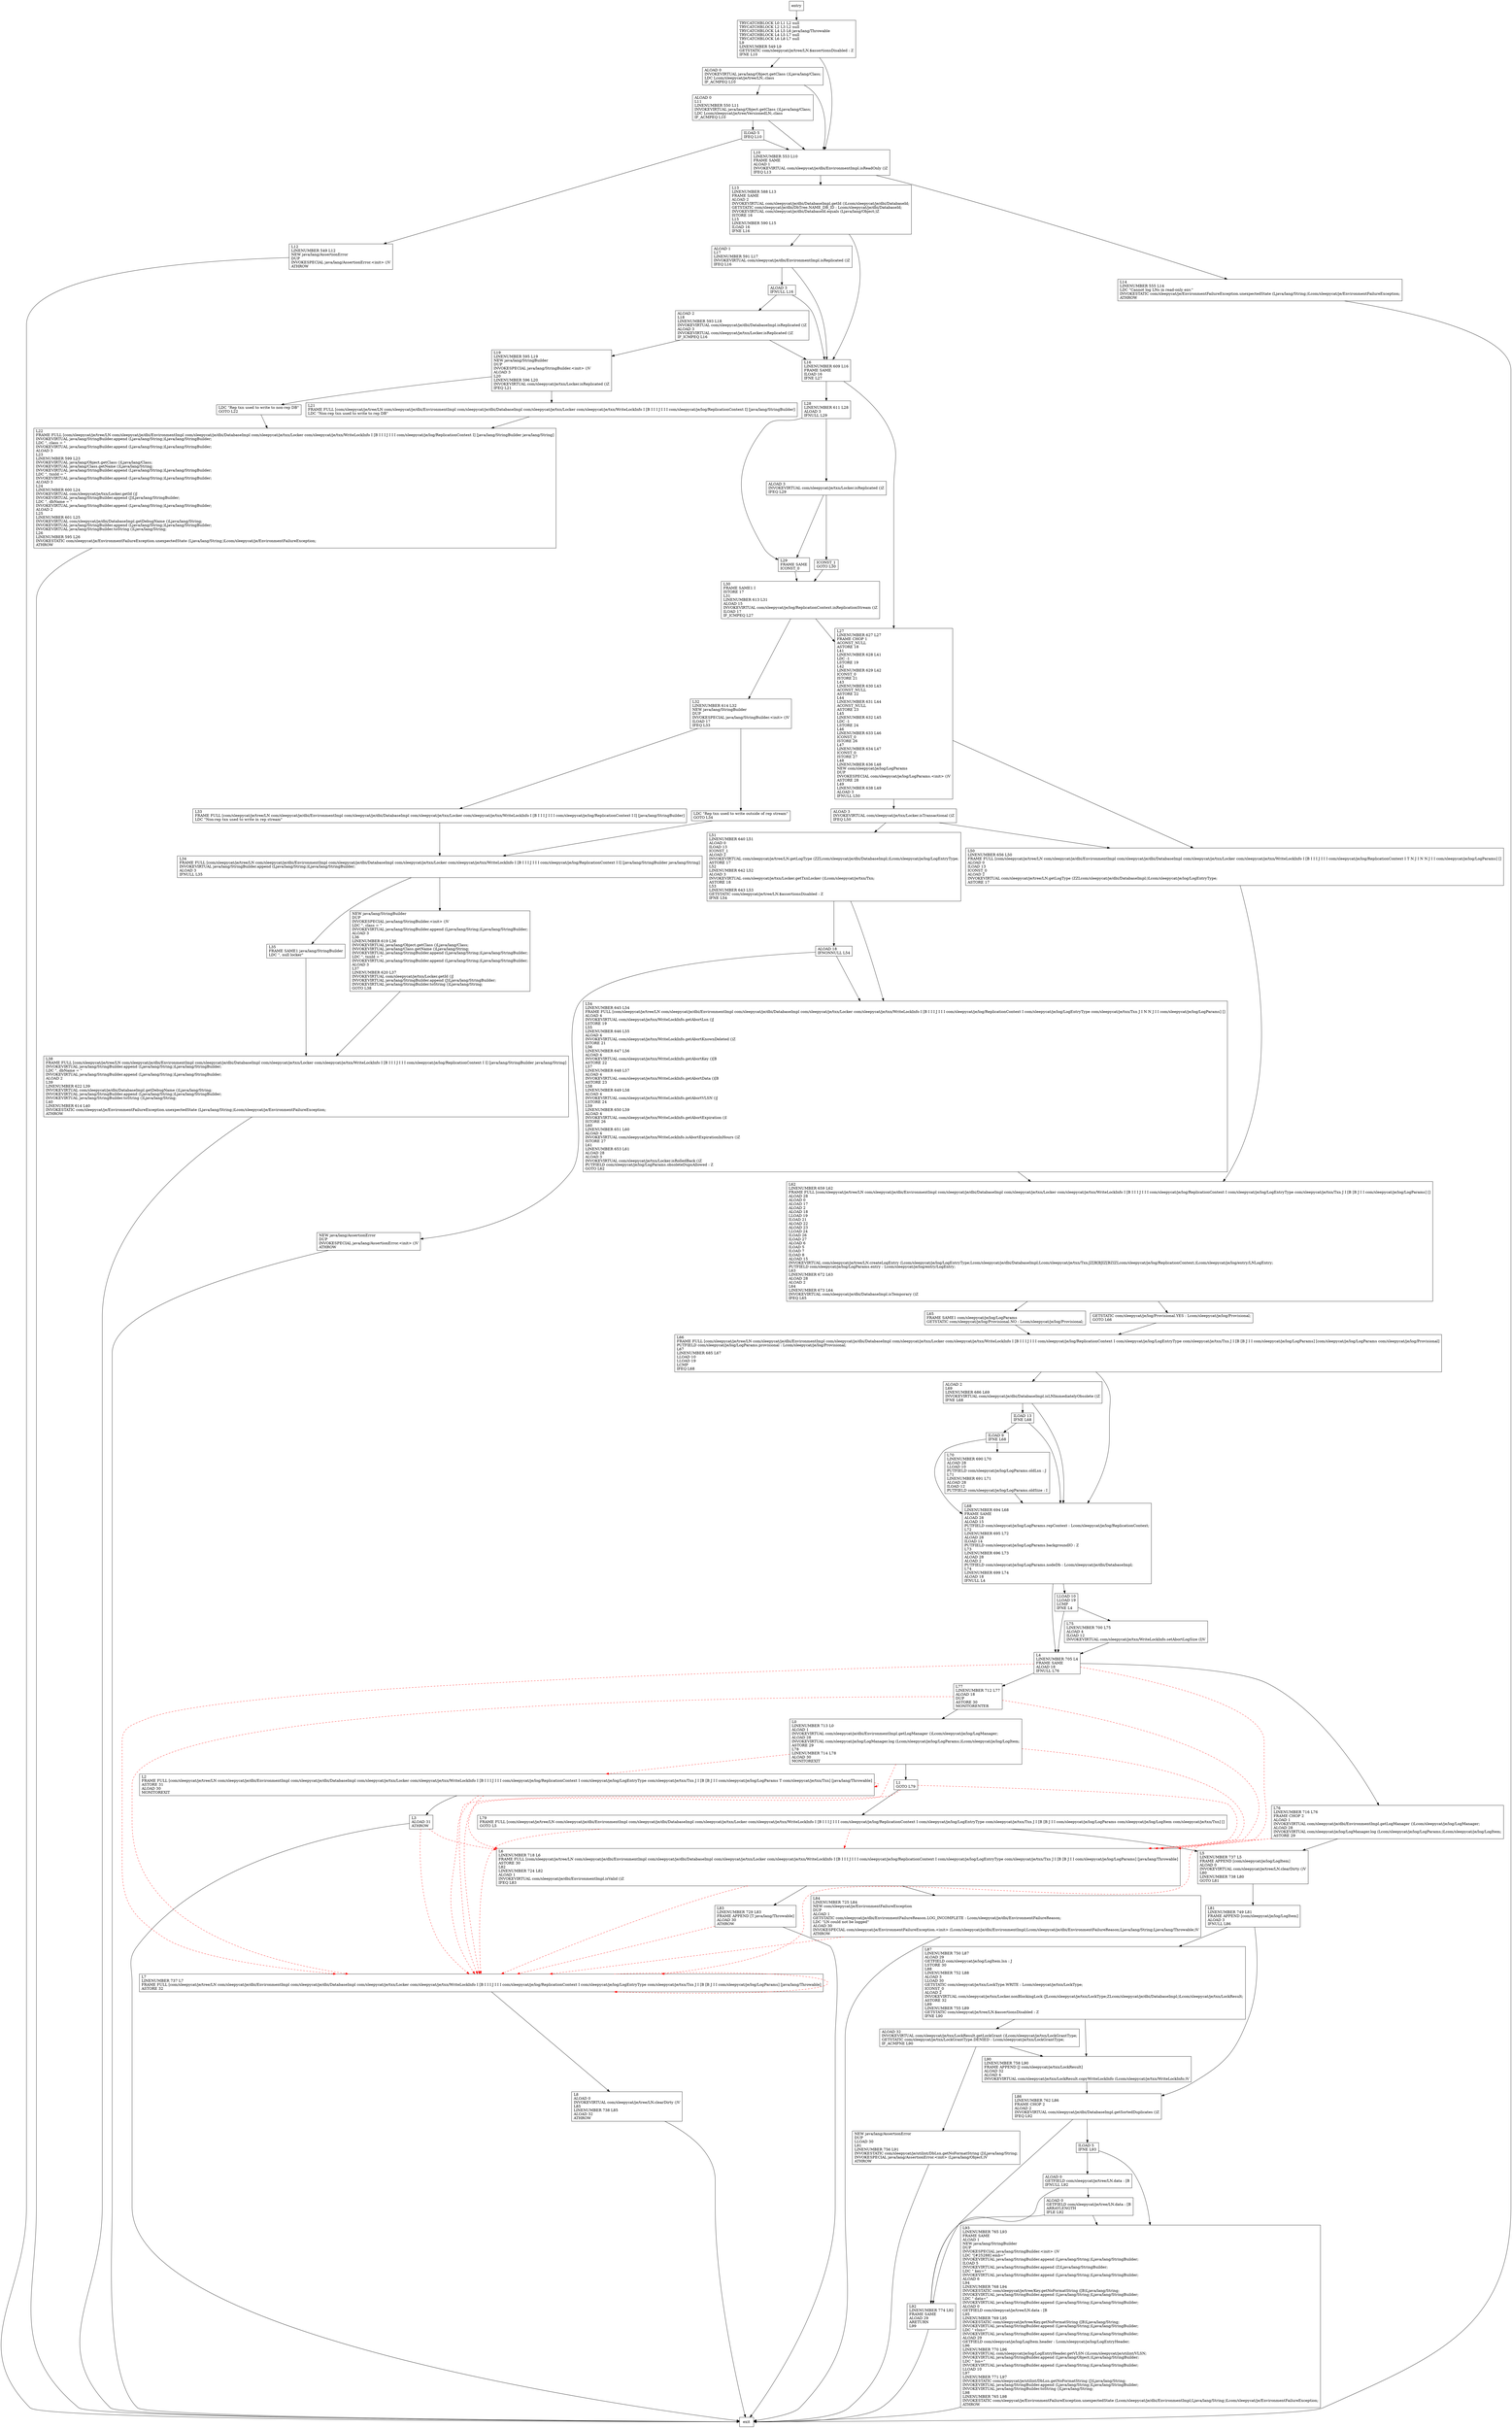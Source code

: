 digraph logInternal {
node [shape=record];
41491256 [label="NEW java/lang/AssertionError\lDUP\lLLOAD 30\lL91\lLINENUMBER 756 L91\lINVOKESTATIC com/sleepycat/je/utilint/DbLsn.getNoFormatString (J)Ljava/lang/String;\lINVOKESPECIAL java/lang/AssertionError.\<init\> (Ljava/lang/Object;)V\lATHROW\l"];
440773051 [label="L50\lLINENUMBER 656 L50\lFRAME FULL [com/sleepycat/je/tree/LN com/sleepycat/je/dbi/EnvironmentImpl com/sleepycat/je/dbi/DatabaseImpl com/sleepycat/je/txn/Locker com/sleepycat/je/txn/WriteLockInfo I [B I I I J I I I com/sleepycat/je/log/ReplicationContext I T N J I N N J I I com/sleepycat/je/log/LogParams] []\lALOAD 0\lILOAD 13\lICONST_0\lALOAD 2\lINVOKEVIRTUAL com/sleepycat/je/tree/LN.getLogType (ZZLcom/sleepycat/je/dbi/DatabaseImpl;)Lcom/sleepycat/je/log/LogEntryType;\lASTORE 17\l"];
1720127785 [label="L27\lLINENUMBER 627 L27\lFRAME CHOP 1\lACONST_NULL\lASTORE 18\lL41\lLINENUMBER 628 L41\lLDC -1\lLSTORE 19\lL42\lLINENUMBER 629 L42\lICONST_0\lISTORE 21\lL43\lLINENUMBER 630 L43\lACONST_NULL\lASTORE 22\lL44\lLINENUMBER 631 L44\lACONST_NULL\lASTORE 23\lL45\lLINENUMBER 632 L45\lLDC -1\lLSTORE 24\lL46\lLINENUMBER 633 L46\lICONST_0\lISTORE 26\lL47\lLINENUMBER 634 L47\lICONST_0\lISTORE 27\lL48\lLINENUMBER 636 L48\lNEW com/sleepycat/je/log/LogParams\lDUP\lINVOKESPECIAL com/sleepycat/je/log/LogParams.\<init\> ()V\lASTORE 28\lL49\lLINENUMBER 638 L49\lALOAD 3\lIFNULL L50\l"];
1688037979 [label="L66\lFRAME FULL [com/sleepycat/je/tree/LN com/sleepycat/je/dbi/EnvironmentImpl com/sleepycat/je/dbi/DatabaseImpl com/sleepycat/je/txn/Locker com/sleepycat/je/txn/WriteLockInfo I [B I I I J I I I com/sleepycat/je/log/ReplicationContext I com/sleepycat/je/log/LogEntryType com/sleepycat/je/txn/Txn J I [B [B J I I com/sleepycat/je/log/LogParams] [com/sleepycat/je/log/LogParams com/sleepycat/je/log/Provisional]\lPUTFIELD com/sleepycat/je/log/LogParams.provisional : Lcom/sleepycat/je/log/Provisional;\lL67\lLINENUMBER 685 L67\lLLOAD 10\lLLOAD 19\lLCMP\lIFEQ L68\l"];
1751093539 [label="L19\lLINENUMBER 595 L19\lNEW java/lang/StringBuilder\lDUP\lINVOKESPECIAL java/lang/StringBuilder.\<init\> ()V\lALOAD 3\lL20\lLINENUMBER 596 L20\lINVOKEVIRTUAL com/sleepycat/je/txn/Locker.isReplicated ()Z\lIFEQ L21\l"];
1917145291 [label="L22\lFRAME FULL [com/sleepycat/je/tree/LN com/sleepycat/je/dbi/EnvironmentImpl com/sleepycat/je/dbi/DatabaseImpl com/sleepycat/je/txn/Locker com/sleepycat/je/txn/WriteLockInfo I [B I I I J I I I com/sleepycat/je/log/ReplicationContext I] [java/lang/StringBuilder java/lang/String]\lINVOKEVIRTUAL java/lang/StringBuilder.append (Ljava/lang/String;)Ljava/lang/StringBuilder;\lLDC \", class = \"\lINVOKEVIRTUAL java/lang/StringBuilder.append (Ljava/lang/String;)Ljava/lang/StringBuilder;\lALOAD 3\lL23\lLINENUMBER 599 L23\lINVOKEVIRTUAL java/lang/Object.getClass ()Ljava/lang/Class;\lINVOKEVIRTUAL java/lang/Class.getName ()Ljava/lang/String;\lINVOKEVIRTUAL java/lang/StringBuilder.append (Ljava/lang/String;)Ljava/lang/StringBuilder;\lLDC \", txnId = \"\lINVOKEVIRTUAL java/lang/StringBuilder.append (Ljava/lang/String;)Ljava/lang/StringBuilder;\lALOAD 3\lL24\lLINENUMBER 600 L24\lINVOKEVIRTUAL com/sleepycat/je/txn/Locker.getId ()J\lINVOKEVIRTUAL java/lang/StringBuilder.append (J)Ljava/lang/StringBuilder;\lLDC \", dbName = \"\lINVOKEVIRTUAL java/lang/StringBuilder.append (Ljava/lang/String;)Ljava/lang/StringBuilder;\lALOAD 2\lL25\lLINENUMBER 601 L25\lINVOKEVIRTUAL com/sleepycat/je/dbi/DatabaseImpl.getDebugName ()Ljava/lang/String;\lINVOKEVIRTUAL java/lang/StringBuilder.append (Ljava/lang/String;)Ljava/lang/StringBuilder;\lINVOKEVIRTUAL java/lang/StringBuilder.toString ()Ljava/lang/String;\lL26\lLINENUMBER 595 L26\lINVOKESTATIC com/sleepycat/je/EnvironmentFailureException.unexpectedState (Ljava/lang/String;)Lcom/sleepycat/je/EnvironmentFailureException;\lATHROW\l"];
42659024 [label="L87\lLINENUMBER 750 L87\lALOAD 29\lGETFIELD com/sleepycat/je/log/LogItem.lsn : J\lLSTORE 30\lL88\lLINENUMBER 752 L88\lALOAD 3\lLLOAD 30\lGETSTATIC com/sleepycat/je/txn/LockType.WRITE : Lcom/sleepycat/je/txn/LockType;\lICONST_0\lALOAD 2\lINVOKEVIRTUAL com/sleepycat/je/txn/Locker.nonBlockingLock (JLcom/sleepycat/je/txn/LockType;ZLcom/sleepycat/je/dbi/DatabaseImpl;)Lcom/sleepycat/je/txn/LockResult;\lASTORE 32\lL89\lLINENUMBER 755 L89\lGETSTATIC com/sleepycat/je/tree/LN.$assertionsDisabled : Z\lIFNE L90\l"];
724281198 [label="L35\lFRAME SAME1 java/lang/StringBuilder\lLDC \", null locker\"\l"];
990087640 [label="ALOAD 32\lINVOKEVIRTUAL com/sleepycat/je/txn/LockResult.getLockGrant ()Lcom/sleepycat/je/txn/LockGrantType;\lGETSTATIC com/sleepycat/je/txn/LockGrantType.DENIED : Lcom/sleepycat/je/txn/LockGrantType;\lIF_ACMPNE L90\l"];
1888358059 [label="L93\lLINENUMBER 765 L93\lFRAME SAME\lALOAD 1\lNEW java/lang/StringBuilder\lDUP\lINVOKESPECIAL java/lang/StringBuilder.\<init\> ()V\lLDC \"[#25288] emb=\"\lINVOKEVIRTUAL java/lang/StringBuilder.append (Ljava/lang/String;)Ljava/lang/StringBuilder;\lILOAD 5\lINVOKEVIRTUAL java/lang/StringBuilder.append (Z)Ljava/lang/StringBuilder;\lLDC \" key=\"\lINVOKEVIRTUAL java/lang/StringBuilder.append (Ljava/lang/String;)Ljava/lang/StringBuilder;\lALOAD 6\lL94\lLINENUMBER 768 L94\lINVOKESTATIC com/sleepycat/je/tree/Key.getNoFormatString ([B)Ljava/lang/String;\lINVOKEVIRTUAL java/lang/StringBuilder.append (Ljava/lang/String;)Ljava/lang/StringBuilder;\lLDC \" data=\"\lINVOKEVIRTUAL java/lang/StringBuilder.append (Ljava/lang/String;)Ljava/lang/StringBuilder;\lALOAD 0\lGETFIELD com/sleepycat/je/tree/LN.data : [B\lL95\lLINENUMBER 769 L95\lINVOKESTATIC com/sleepycat/je/tree/Key.getNoFormatString ([B)Ljava/lang/String;\lINVOKEVIRTUAL java/lang/StringBuilder.append (Ljava/lang/String;)Ljava/lang/StringBuilder;\lLDC \" vlsn=\"\lINVOKEVIRTUAL java/lang/StringBuilder.append (Ljava/lang/String;)Ljava/lang/StringBuilder;\lALOAD 29\lGETFIELD com/sleepycat/je/log/LogItem.header : Lcom/sleepycat/je/log/LogEntryHeader;\lL96\lLINENUMBER 770 L96\lINVOKEVIRTUAL com/sleepycat/je/log/LogEntryHeader.getVLSN ()Lcom/sleepycat/je/utilint/VLSN;\lINVOKEVIRTUAL java/lang/StringBuilder.append (Ljava/lang/Object;)Ljava/lang/StringBuilder;\lLDC \" lsn=\"\lINVOKEVIRTUAL java/lang/StringBuilder.append (Ljava/lang/String;)Ljava/lang/StringBuilder;\lLLOAD 10\lL97\lLINENUMBER 771 L97\lINVOKESTATIC com/sleepycat/je/utilint/DbLsn.getNoFormatString (J)Ljava/lang/String;\lINVOKEVIRTUAL java/lang/StringBuilder.append (Ljava/lang/String;)Ljava/lang/StringBuilder;\lINVOKEVIRTUAL java/lang/StringBuilder.toString ()Ljava/lang/String;\lL98\lLINENUMBER 765 L98\lINVOKESTATIC com/sleepycat/je/EnvironmentFailureException.unexpectedState (Lcom/sleepycat/je/dbi/EnvironmentImpl;Ljava/lang/String;)Lcom/sleepycat/je/EnvironmentFailureException;\lATHROW\l"];
1000842369 [label="L86\lLINENUMBER 762 L86\lFRAME CHOP 2\lALOAD 2\lINVOKEVIRTUAL com/sleepycat/je/dbi/DatabaseImpl.getSortedDuplicates ()Z\lIFEQ L92\l"];
1446206816 [label="L21\lFRAME FULL [com/sleepycat/je/tree/LN com/sleepycat/je/dbi/EnvironmentImpl com/sleepycat/je/dbi/DatabaseImpl com/sleepycat/je/txn/Locker com/sleepycat/je/txn/WriteLockInfo I [B I I I J I I I com/sleepycat/je/log/ReplicationContext I] [java/lang/StringBuilder]\lLDC \"Non-rep txn used to write to rep DB\"\l"];
1508694101 [label="L7\lLINENUMBER 737 L7\lFRAME FULL [com/sleepycat/je/tree/LN com/sleepycat/je/dbi/EnvironmentImpl com/sleepycat/je/dbi/DatabaseImpl com/sleepycat/je/txn/Locker com/sleepycat/je/txn/WriteLockInfo I [B I I I J I I I com/sleepycat/je/log/ReplicationContext I com/sleepycat/je/log/LogEntryType com/sleepycat/je/txn/Txn J I [B [B J I I com/sleepycat/je/log/LogParams] [java/lang/Throwable]\lASTORE 32\l"];
1463849324 [label="L90\lLINENUMBER 758 L90\lFRAME APPEND [J com/sleepycat/je/txn/LockResult]\lALOAD 32\lALOAD 4\lINVOKEVIRTUAL com/sleepycat/je/txn/LockResult.copyWriteLockInfo (Lcom/sleepycat/je/txn/WriteLockInfo;)V\l"];
618789166 [label="L12\lLINENUMBER 549 L12\lNEW java/lang/AssertionError\lDUP\lINVOKESPECIAL java/lang/AssertionError.\<init\> ()V\lATHROW\l"];
2117509660 [label="L70\lLINENUMBER 690 L70\lALOAD 28\lLLOAD 10\lPUTFIELD com/sleepycat/je/log/LogParams.oldLsn : J\lL71\lLINENUMBER 691 L71\lALOAD 28\lILOAD 12\lPUTFIELD com/sleepycat/je/log/LogParams.oldSize : I\l"];
779763708 [label="L0\lLINENUMBER 713 L0\lALOAD 1\lINVOKEVIRTUAL com/sleepycat/je/dbi/EnvironmentImpl.getLogManager ()Lcom/sleepycat/je/log/LogManager;\lALOAD 28\lINVOKEVIRTUAL com/sleepycat/je/log/LogManager.log (Lcom/sleepycat/je/log/LogParams;)Lcom/sleepycat/je/log/LogItem;\lASTORE 29\lL78\lLINENUMBER 714 L78\lALOAD 30\lMONITOREXIT\l"];
1881225216 [label="L14\lLINENUMBER 555 L14\lLDC \"Cannot log LNs in read-only env.\"\lINVOKESTATIC com/sleepycat/je/EnvironmentFailureException.unexpectedState (Ljava/lang/String;)Lcom/sleepycat/je/EnvironmentFailureException;\lATHROW\l"];
578359904 [label="ALOAD 2\lL69\lLINENUMBER 686 L69\lINVOKEVIRTUAL com/sleepycat/je/dbi/DatabaseImpl.isLNImmediatelyObsolete ()Z\lIFNE L68\l"];
902804278 [label="ALOAD 3\lINVOKEVIRTUAL com/sleepycat/je/txn/Locker.isReplicated ()Z\lIFEQ L29\l"];
1259452014 [label="L62\lLINENUMBER 659 L62\lFRAME FULL [com/sleepycat/je/tree/LN com/sleepycat/je/dbi/EnvironmentImpl com/sleepycat/je/dbi/DatabaseImpl com/sleepycat/je/txn/Locker com/sleepycat/je/txn/WriteLockInfo I [B I I I J I I I com/sleepycat/je/log/ReplicationContext I com/sleepycat/je/log/LogEntryType com/sleepycat/je/txn/Txn J I [B [B J I I com/sleepycat/je/log/LogParams] []\lALOAD 28\lALOAD 0\lALOAD 17\lALOAD 2\lALOAD 18\lLLOAD 19\lILOAD 21\lALOAD 22\lALOAD 23\lLLOAD 24\lILOAD 26\lILOAD 27\lALOAD 6\lILOAD 5\lILOAD 7\lILOAD 8\lALOAD 15\lINVOKEVIRTUAL com/sleepycat/je/tree/LN.createLogEntry (Lcom/sleepycat/je/log/LogEntryType;Lcom/sleepycat/je/dbi/DatabaseImpl;Lcom/sleepycat/je/txn/Txn;JZ[B[BJIZ[BZIZLcom/sleepycat/je/log/ReplicationContext;)Lcom/sleepycat/je/log/entry/LNLogEntry;\lPUTFIELD com/sleepycat/je/log/LogParams.entry : Lcom/sleepycat/je/log/entry/LogEntry;\lL63\lLINENUMBER 672 L63\lALOAD 28\lALOAD 2\lL64\lLINENUMBER 673 L64\lINVOKEVIRTUAL com/sleepycat/je/dbi/DatabaseImpl.isTemporary ()Z\lIFEQ L65\l"];
2049693387 [label="L77\lLINENUMBER 712 L77\lALOAD 18\lDUP\lASTORE 30\lMONITORENTER\l"];
125369768 [label="GETSTATIC com/sleepycat/je/log/Provisional.YES : Lcom/sleepycat/je/log/Provisional;\lGOTO L66\l"];
139286362 [label="ILOAD 5\lIFEQ L10\l"];
90693514 [label="L30\lFRAME SAME1 I\lISTORE 17\lL31\lLINENUMBER 613 L31\lALOAD 15\lINVOKEVIRTUAL com/sleepycat/je/log/ReplicationContext.inReplicationStream ()Z\lILOAD 17\lIF_ICMPEQ L27\l"];
1842638412 [label="L29\lFRAME SAME\lICONST_0\l"];
59849710 [label="LDC \"Rep txn used to write outside of rep stream\"\lGOTO L34\l"];
1414488647 [label="L54\lLINENUMBER 645 L54\lFRAME FULL [com/sleepycat/je/tree/LN com/sleepycat/je/dbi/EnvironmentImpl com/sleepycat/je/dbi/DatabaseImpl com/sleepycat/je/txn/Locker com/sleepycat/je/txn/WriteLockInfo I [B I I I J I I I com/sleepycat/je/log/ReplicationContext I com/sleepycat/je/log/LogEntryType com/sleepycat/je/txn/Txn J I N N J I I com/sleepycat/je/log/LogParams] []\lALOAD 4\lINVOKEVIRTUAL com/sleepycat/je/txn/WriteLockInfo.getAbortLsn ()J\lLSTORE 19\lL55\lLINENUMBER 646 L55\lALOAD 4\lINVOKEVIRTUAL com/sleepycat/je/txn/WriteLockInfo.getAbortKnownDeleted ()Z\lISTORE 21\lL56\lLINENUMBER 647 L56\lALOAD 4\lINVOKEVIRTUAL com/sleepycat/je/txn/WriteLockInfo.getAbortKey ()[B\lASTORE 22\lL57\lLINENUMBER 648 L57\lALOAD 4\lINVOKEVIRTUAL com/sleepycat/je/txn/WriteLockInfo.getAbortData ()[B\lASTORE 23\lL58\lLINENUMBER 649 L58\lALOAD 4\lINVOKEVIRTUAL com/sleepycat/je/txn/WriteLockInfo.getAbortVLSN ()J\lLSTORE 24\lL59\lLINENUMBER 650 L59\lALOAD 4\lINVOKEVIRTUAL com/sleepycat/je/txn/WriteLockInfo.getAbortExpiration ()I\lISTORE 26\lL60\lLINENUMBER 651 L60\lALOAD 4\lINVOKEVIRTUAL com/sleepycat/je/txn/WriteLockInfo.isAbortExpirationInHours ()Z\lISTORE 27\lL61\lLINENUMBER 653 L61\lALOAD 28\lALOAD 3\lINVOKEVIRTUAL com/sleepycat/je/txn/Locker.isRolledBack ()Z\lPUTFIELD com/sleepycat/je/log/LogParams.obsoleteDupsAllowed : Z\lGOTO L62\l"];
1537410334 [label="L68\lLINENUMBER 694 L68\lFRAME SAME\lALOAD 28\lALOAD 15\lPUTFIELD com/sleepycat/je/log/LogParams.repContext : Lcom/sleepycat/je/log/ReplicationContext;\lL72\lLINENUMBER 695 L72\lALOAD 28\lILOAD 14\lPUTFIELD com/sleepycat/je/log/LogParams.backgroundIO : Z\lL73\lLINENUMBER 696 L73\lALOAD 28\lALOAD 2\lPUTFIELD com/sleepycat/je/log/LogParams.nodeDb : Lcom/sleepycat/je/dbi/DatabaseImpl;\lL74\lLINENUMBER 699 L74\lALOAD 18\lIFNULL L4\l"];
83633242 [label="ILOAD 5\lIFNE L93\l"];
1184786187 [label="L2\lFRAME FULL [com/sleepycat/je/tree/LN com/sleepycat/je/dbi/EnvironmentImpl com/sleepycat/je/dbi/DatabaseImpl com/sleepycat/je/txn/Locker com/sleepycat/je/txn/WriteLockInfo I [B I I I J I I I com/sleepycat/je/log/ReplicationContext I com/sleepycat/je/log/LogEntryType com/sleepycat/je/txn/Txn J I [B [B J I I com/sleepycat/je/log/LogParams T com/sleepycat/je/txn/Txn] [java/lang/Throwable]\lASTORE 31\lALOAD 30\lMONITOREXIT\l"];
970203877 [label="TRYCATCHBLOCK L0 L1 L2 null\lTRYCATCHBLOCK L2 L3 L2 null\lTRYCATCHBLOCK L4 L5 L6 java/lang/Throwable\lTRYCATCHBLOCK L4 L5 L7 null\lTRYCATCHBLOCK L6 L8 L7 null\lL9\lLINENUMBER 549 L9\lGETSTATIC com/sleepycat/je/tree/LN.$assertionsDisabled : Z\lIFNE L10\l"];
536395242 [label="L5\lLINENUMBER 737 L5\lFRAME APPEND [com/sleepycat/je/log/LogItem]\lALOAD 0\lINVOKEVIRTUAL com/sleepycat/je/tree/LN.clearDirty ()V\lL80\lLINENUMBER 738 L80\lGOTO L81\l"];
588656724 [label="L92\lLINENUMBER 774 L92\lFRAME SAME\lALOAD 29\lARETURN\lL99\l"];
705923268 [label="L28\lLINENUMBER 611 L28\lALOAD 3\lIFNULL L29\l"];
349104413 [label="NEW java/lang/AssertionError\lDUP\lINVOKESPECIAL java/lang/AssertionError.\<init\> ()V\lATHROW\l"];
835105965 [label="L76\lLINENUMBER 716 L76\lFRAME CHOP 2\lALOAD 1\lINVOKEVIRTUAL com/sleepycat/je/dbi/EnvironmentImpl.getLogManager ()Lcom/sleepycat/je/log/LogManager;\lALOAD 28\lINVOKEVIRTUAL com/sleepycat/je/log/LogManager.log (Lcom/sleepycat/je/log/LogParams;)Lcom/sleepycat/je/log/LogItem;\lASTORE 29\l"];
1930388493 [label="L16\lLINENUMBER 609 L16\lFRAME SAME\lILOAD 16\lIFNE L27\l"];
1040110385 [label="LLOAD 10\lLLOAD 19\lLCMP\lIFNE L4\l"];
460727935 [label="ILOAD 13\lIFNE L68\l"];
786389363 [label="L10\lLINENUMBER 553 L10\lFRAME SAME\lALOAD 1\lINVOKEVIRTUAL com/sleepycat/je/dbi/EnvironmentImpl.isReadOnly ()Z\lIFEQ L13\l"];
347494648 [label="ILOAD 9\lIFNE L68\l"];
830993892 [label="L79\lFRAME FULL [com/sleepycat/je/tree/LN com/sleepycat/je/dbi/EnvironmentImpl com/sleepycat/je/dbi/DatabaseImpl com/sleepycat/je/txn/Locker com/sleepycat/je/txn/WriteLockInfo I [B I I I J I I I com/sleepycat/je/log/ReplicationContext I com/sleepycat/je/log/LogEntryType com/sleepycat/je/txn/Txn J I [B [B J I I com/sleepycat/je/log/LogParams com/sleepycat/je/log/LogItem com/sleepycat/je/txn/Txn] []\lGOTO L5\l"];
750323682 [label="L38\lFRAME FULL [com/sleepycat/je/tree/LN com/sleepycat/je/dbi/EnvironmentImpl com/sleepycat/je/dbi/DatabaseImpl com/sleepycat/je/txn/Locker com/sleepycat/je/txn/WriteLockInfo I [B I I I J I I I com/sleepycat/je/log/ReplicationContext I I] [java/lang/StringBuilder java/lang/String]\lINVOKEVIRTUAL java/lang/StringBuilder.append (Ljava/lang/String;)Ljava/lang/StringBuilder;\lLDC \", dbName = \"\lINVOKEVIRTUAL java/lang/StringBuilder.append (Ljava/lang/String;)Ljava/lang/StringBuilder;\lALOAD 2\lL39\lLINENUMBER 622 L39\lINVOKEVIRTUAL com/sleepycat/je/dbi/DatabaseImpl.getDebugName ()Ljava/lang/String;\lINVOKEVIRTUAL java/lang/StringBuilder.append (Ljava/lang/String;)Ljava/lang/StringBuilder;\lINVOKEVIRTUAL java/lang/StringBuilder.toString ()Ljava/lang/String;\lL40\lLINENUMBER 614 L40\lINVOKESTATIC com/sleepycat/je/EnvironmentFailureException.unexpectedState (Ljava/lang/String;)Lcom/sleepycat/je/EnvironmentFailureException;\lATHROW\l"];
979663705 [label="ALOAD 0\lGETFIELD com/sleepycat/je/tree/LN.data : [B\lIFNULL L92\l"];
554961378 [label="ALOAD 3\lIFNULL L16\l"];
855913606 [label="ICONST_1\lGOTO L30\l"];
754101452 [label="L81\lLINENUMBER 749 L81\lFRAME APPEND [com/sleepycat/je/log/LogItem]\lALOAD 3\lIFNULL L86\l"];
1590011447 [label="L3\lALOAD 31\lATHROW\l"];
1485626315 [label="ALOAD 1\lL17\lLINENUMBER 591 L17\lINVOKEVIRTUAL com/sleepycat/je/dbi/EnvironmentImpl.isReplicated ()Z\lIFEQ L16\l"];
387010351 [label="L75\lLINENUMBER 700 L75\lALOAD 4\lILOAD 12\lINVOKEVIRTUAL com/sleepycat/je/txn/WriteLockInfo.setAbortLogSize (I)V\l"];
566224844 [label="L4\lLINENUMBER 705 L4\lFRAME SAME\lALOAD 18\lIFNULL L76\l"];
129221923 [label="L8\lALOAD 0\lINVOKEVIRTUAL com/sleepycat/je/tree/LN.clearDirty ()V\lL85\lLINENUMBER 738 L85\lALOAD 32\lATHROW\l"];
1608472251 [label="ALOAD 0\lGETFIELD com/sleepycat/je/tree/LN.data : [B\lARRAYLENGTH\lIFLE L92\l"];
1308203539 [label="L32\lLINENUMBER 614 L32\lNEW java/lang/StringBuilder\lDUP\lINVOKESPECIAL java/lang/StringBuilder.\<init\> ()V\lILOAD 17\lIFEQ L33\l"];
212598900 [label="L83\lLINENUMBER 729 L83\lFRAME APPEND [T java/lang/Throwable]\lALOAD 30\lATHROW\l"];
1626914365 [label="ALOAD 2\lL18\lLINENUMBER 593 L18\lINVOKEVIRTUAL com/sleepycat/je/dbi/DatabaseImpl.isReplicated ()Z\lALOAD 3\lINVOKEVIRTUAL com/sleepycat/je/txn/Locker.isReplicated ()Z\lIF_ICMPEQ L16\l"];
808314295 [label="L51\lLINENUMBER 640 L51\lALOAD 0\lILOAD 13\lICONST_1\lALOAD 2\lINVOKEVIRTUAL com/sleepycat/je/tree/LN.getLogType (ZZLcom/sleepycat/je/dbi/DatabaseImpl;)Lcom/sleepycat/je/log/LogEntryType;\lASTORE 17\lL52\lLINENUMBER 642 L52\lALOAD 3\lINVOKEVIRTUAL com/sleepycat/je/txn/Locker.getTxnLocker ()Lcom/sleepycat/je/txn/Txn;\lASTORE 18\lL53\lLINENUMBER 643 L53\lGETSTATIC com/sleepycat/je/tree/LN.$assertionsDisabled : Z\lIFNE L54\l"];
290325133 [label="ALOAD 0\lL11\lLINENUMBER 550 L11\lINVOKEVIRTUAL java/lang/Object.getClass ()Ljava/lang/Class;\lLDC Lcom/sleepycat/je/tree/VersionedLN;.class\lIF_ACMPEQ L10\l"];
507778998 [label="L1\lGOTO L79\l"];
1474889053 [label="LDC \"Rep txn used to write to non-rep DB\"\lGOTO L22\l"];
560965550 [label="NEW java/lang/StringBuilder\lDUP\lINVOKESPECIAL java/lang/StringBuilder.\<init\> ()V\lLDC \", class = \"\lINVOKEVIRTUAL java/lang/StringBuilder.append (Ljava/lang/String;)Ljava/lang/StringBuilder;\lALOAD 3\lL36\lLINENUMBER 619 L36\lINVOKEVIRTUAL java/lang/Object.getClass ()Ljava/lang/Class;\lINVOKEVIRTUAL java/lang/Class.getName ()Ljava/lang/String;\lINVOKEVIRTUAL java/lang/StringBuilder.append (Ljava/lang/String;)Ljava/lang/StringBuilder;\lLDC \", txnId = \"\lINVOKEVIRTUAL java/lang/StringBuilder.append (Ljava/lang/String;)Ljava/lang/StringBuilder;\lALOAD 3\lL37\lLINENUMBER 620 L37\lINVOKEVIRTUAL com/sleepycat/je/txn/Locker.getId ()J\lINVOKEVIRTUAL java/lang/StringBuilder.append (J)Ljava/lang/StringBuilder;\lINVOKEVIRTUAL java/lang/StringBuilder.toString ()Ljava/lang/String;\lGOTO L38\l"];
1676677380 [label="ALOAD 18\lIFNONNULL L54\l"];
680859171 [label="L84\lLINENUMBER 725 L84\lNEW com/sleepycat/je/EnvironmentFailureException\lDUP\lALOAD 1\lGETSTATIC com/sleepycat/je/dbi/EnvironmentFailureReason.LOG_INCOMPLETE : Lcom/sleepycat/je/dbi/EnvironmentFailureReason;\lLDC \"LN could not be logged\"\lALOAD 30\lINVOKESPECIAL com/sleepycat/je/EnvironmentFailureException.\<init\> (Lcom/sleepycat/je/dbi/EnvironmentImpl;Lcom/sleepycat/je/dbi/EnvironmentFailureReason;Ljava/lang/String;Ljava/lang/Throwable;)V\lATHROW\l"];
713267503 [label="L34\lFRAME FULL [com/sleepycat/je/tree/LN com/sleepycat/je/dbi/EnvironmentImpl com/sleepycat/je/dbi/DatabaseImpl com/sleepycat/je/txn/Locker com/sleepycat/je/txn/WriteLockInfo I [B I I I J I I I com/sleepycat/je/log/ReplicationContext I I] [java/lang/StringBuilder java/lang/String]\lINVOKEVIRTUAL java/lang/StringBuilder.append (Ljava/lang/String;)Ljava/lang/StringBuilder;\lALOAD 3\lIFNULL L35\l"];
1814265162 [label="ALOAD 3\lINVOKEVIRTUAL com/sleepycat/je/txn/Locker.isTransactional ()Z\lIFEQ L50\l"];
1684252689 [label="L65\lFRAME SAME1 com/sleepycat/je/log/LogParams\lGETSTATIC com/sleepycat/je/log/Provisional.NO : Lcom/sleepycat/je/log/Provisional;\l"];
720058145 [label="L6\lLINENUMBER 718 L6\lFRAME FULL [com/sleepycat/je/tree/LN com/sleepycat/je/dbi/EnvironmentImpl com/sleepycat/je/dbi/DatabaseImpl com/sleepycat/je/txn/Locker com/sleepycat/je/txn/WriteLockInfo I [B I I I J I I I com/sleepycat/je/log/ReplicationContext I com/sleepycat/je/log/LogEntryType com/sleepycat/je/txn/Txn J I [B [B J I I com/sleepycat/je/log/LogParams] [java/lang/Throwable]\lASTORE 30\lL82\lLINENUMBER 724 L82\lALOAD 1\lINVOKEVIRTUAL com/sleepycat/je/dbi/EnvironmentImpl.isValid ()Z\lIFEQ L83\l"];
1576943570 [label="ALOAD 0\lINVOKEVIRTUAL java/lang/Object.getClass ()Ljava/lang/Class;\lLDC Lcom/sleepycat/je/tree/LN;.class\lIF_ACMPEQ L10\l"];
295931678 [label="L33\lFRAME FULL [com/sleepycat/je/tree/LN com/sleepycat/je/dbi/EnvironmentImpl com/sleepycat/je/dbi/DatabaseImpl com/sleepycat/je/txn/Locker com/sleepycat/je/txn/WriteLockInfo I [B I I I J I I I com/sleepycat/je/log/ReplicationContext I I] [java/lang/StringBuilder]\lLDC \"Non-rep txn used to write in rep stream\"\l"];
295306979 [label="L13\lLINENUMBER 588 L13\lFRAME SAME\lALOAD 2\lINVOKEVIRTUAL com/sleepycat/je/dbi/DatabaseImpl.getId ()Lcom/sleepycat/je/dbi/DatabaseId;\lGETSTATIC com/sleepycat/je/dbi/DbTree.NAME_DB_ID : Lcom/sleepycat/je/dbi/DatabaseId;\lINVOKEVIRTUAL com/sleepycat/je/dbi/DatabaseId.equals (Ljava/lang/Object;)Z\lISTORE 16\lL15\lLINENUMBER 590 L15\lILOAD 16\lIFNE L16\l"];
entry;
exit;
41491256 -> exit
440773051 -> 1259452014
1720127785 -> 440773051
1720127785 -> 1814265162
1688037979 -> 1537410334
1688037979 -> 578359904
1751093539 -> 1446206816
1751093539 -> 1474889053
1917145291 -> exit
42659024 -> 990087640
42659024 -> 1463849324
724281198 -> 750323682
990087640 -> 41491256
990087640 -> 1463849324
1888358059 -> exit
1000842369 -> 588656724
1000842369 -> 83633242
1446206816 -> 1917145291
1508694101 -> 129221923
1508694101 -> 1508694101 [style=dashed, color=red]
1463849324 -> 1000842369
618789166 -> exit
2117509660 -> 1537410334
779763708 -> 1184786187 [style=dashed, color=red]
779763708 -> 720058145 [style=dashed, color=red]
779763708 -> 507778998
779763708 -> 1508694101 [style=dashed, color=red]
1881225216 -> exit
578359904 -> 1537410334
578359904 -> 460727935
902804278 -> 1842638412
902804278 -> 855913606
1259452014 -> 1684252689
1259452014 -> 125369768
2049693387 -> 720058145 [style=dashed, color=red]
2049693387 -> 779763708
2049693387 -> 1508694101 [style=dashed, color=red]
125369768 -> 1688037979
139286362 -> 618789166
139286362 -> 786389363
90693514 -> 1720127785
90693514 -> 1308203539
entry -> 970203877
1842638412 -> 90693514
59849710 -> 713267503
1414488647 -> 1259452014
1537410334 -> 1040110385
1537410334 -> 566224844
83633242 -> 979663705
83633242 -> 1888358059
1184786187 -> 1184786187 [style=dashed, color=red]
1184786187 -> 720058145 [style=dashed, color=red]
1184786187 -> 1590011447
1184786187 -> 1508694101 [style=dashed, color=red]
970203877 -> 1576943570
970203877 -> 786389363
536395242 -> 754101452
588656724 -> exit
705923268 -> 1842638412
705923268 -> 902804278
349104413 -> exit
835105965 -> 536395242
835105965 -> 720058145 [style=dashed, color=red]
835105965 -> 1508694101 [style=dashed, color=red]
1930388493 -> 1720127785
1930388493 -> 705923268
1040110385 -> 387010351
1040110385 -> 566224844
460727935 -> 1537410334
460727935 -> 347494648
786389363 -> 1881225216
786389363 -> 295306979
347494648 -> 2117509660
347494648 -> 1537410334
830993892 -> 536395242
830993892 -> 720058145 [style=dashed, color=red]
830993892 -> 1508694101 [style=dashed, color=red]
750323682 -> exit
979663705 -> 1608472251
979663705 -> 588656724
554961378 -> 1626914365
554961378 -> 1930388493
855913606 -> 90693514
754101452 -> 1000842369
754101452 -> 42659024
1590011447 -> exit
1590011447 -> 720058145 [style=dashed, color=red]
1590011447 -> 1508694101 [style=dashed, color=red]
1485626315 -> 554961378
1485626315 -> 1930388493
387010351 -> 566224844
566224844 -> 720058145 [style=dashed, color=red]
566224844 -> 835105965
566224844 -> 2049693387
566224844 -> 1508694101 [style=dashed, color=red]
129221923 -> exit
1608472251 -> 1888358059
1608472251 -> 588656724
1308203539 -> 59849710
1308203539 -> 295931678
212598900 -> exit
212598900 -> 1508694101 [style=dashed, color=red]
1626914365 -> 1751093539
1626914365 -> 1930388493
808314295 -> 1414488647
808314295 -> 1676677380
290325133 -> 786389363
290325133 -> 139286362
507778998 -> 720058145 [style=dashed, color=red]
507778998 -> 830993892
507778998 -> 1508694101 [style=dashed, color=red]
1474889053 -> 1917145291
560965550 -> 750323682
1676677380 -> 349104413
1676677380 -> 1414488647
680859171 -> exit
680859171 -> 1508694101 [style=dashed, color=red]
713267503 -> 560965550
713267503 -> 724281198
1814265162 -> 440773051
1814265162 -> 808314295
1684252689 -> 1688037979
720058145 -> 212598900
720058145 -> 680859171
720058145 -> 1508694101 [style=dashed, color=red]
1576943570 -> 290325133
1576943570 -> 786389363
295931678 -> 713267503
295306979 -> 1930388493
295306979 -> 1485626315
}
